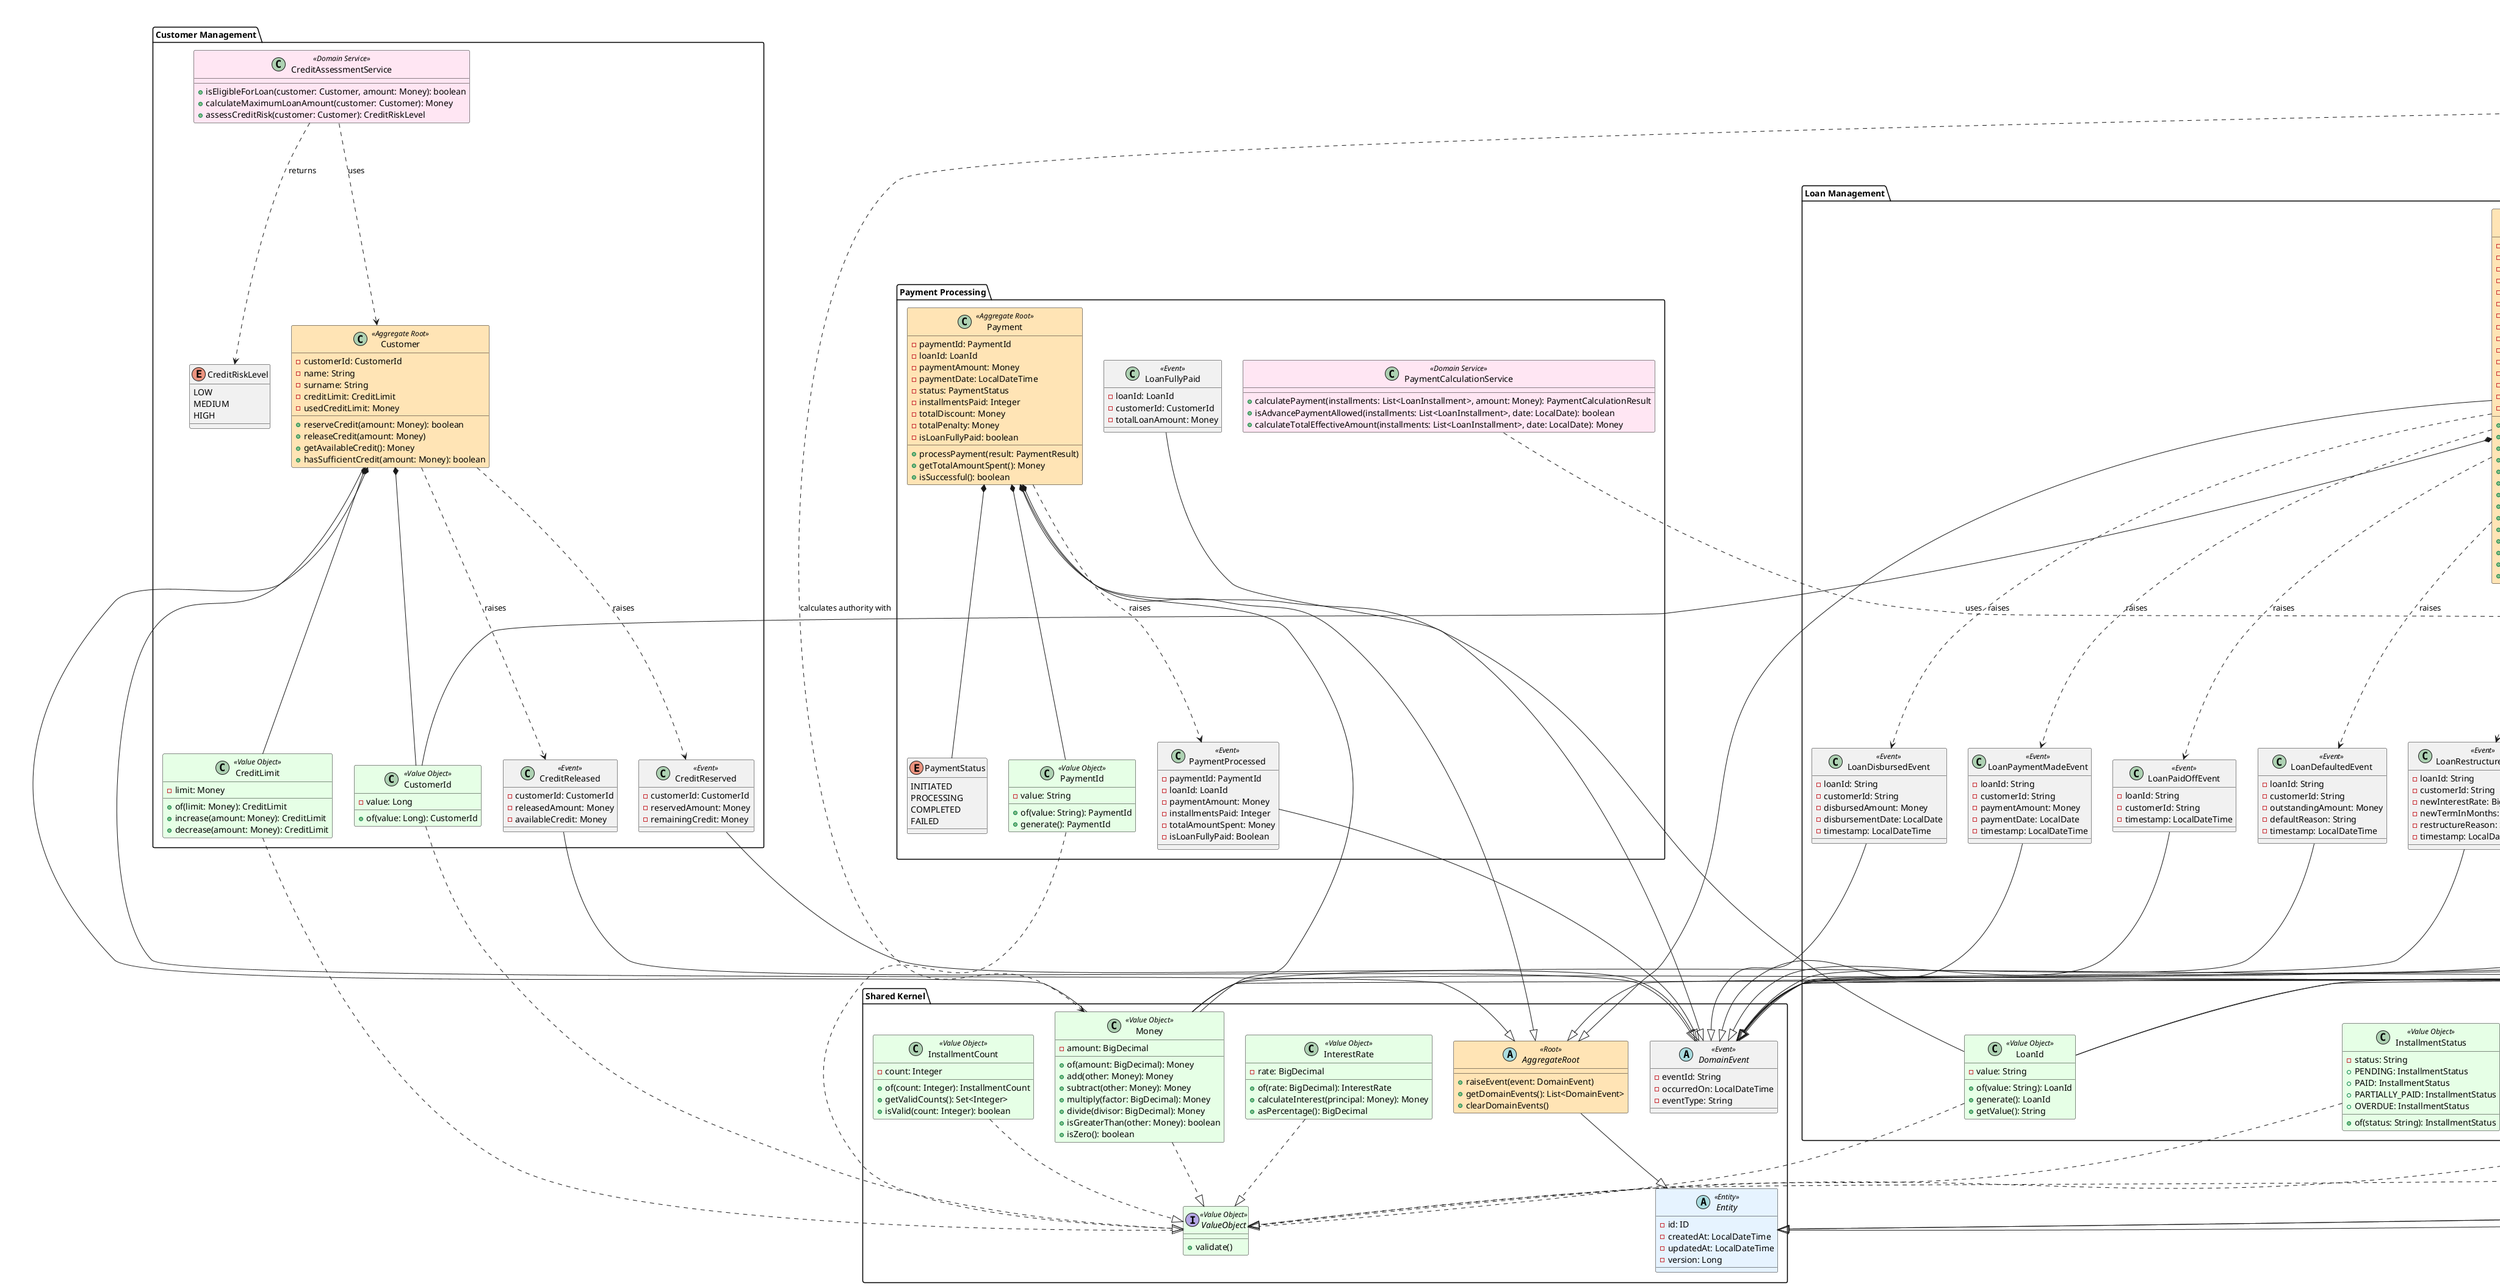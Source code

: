 @startuml Domain Model

!define AGGREGATE_ROOT_COLOR #FFE4B5
!define ENTITY_COLOR #E6F3FF
!define VALUE_OBJECT_COLOR #E6FFE6
!define DOMAIN_SERVICE_COLOR #FFE6F3

package "Shared Kernel" {
    abstract class AggregateRoot<<Root>> AGGREGATE_ROOT_COLOR {
        +raiseEvent(event: DomainEvent)
        +getDomainEvents(): List<DomainEvent>
        +clearDomainEvents()
    }
    
    abstract class Entity<<Entity>> ENTITY_COLOR {
        -id: ID
        -createdAt: LocalDateTime
        -updatedAt: LocalDateTime
        -version: Long
    }
    
    interface ValueObject<<Value Object>> VALUE_OBJECT_COLOR {
        +validate()
    }
    
    abstract class DomainEvent<<Event>> {
        -eventId: String
        -occurredOn: LocalDateTime
        -eventType: String
    }
    
    class Money<<Value Object>> VALUE_OBJECT_COLOR {
        -amount: BigDecimal
        +of(amount: BigDecimal): Money
        +add(other: Money): Money
        +subtract(other: Money): Money
        +multiply(factor: BigDecimal): Money
        +divide(divisor: BigDecimal): Money
        +isGreaterThan(other: Money): boolean
        +isZero(): boolean
    }
    
    class InterestRate<<Value Object>> VALUE_OBJECT_COLOR {
        -rate: BigDecimal
        +of(rate: BigDecimal): InterestRate
        +calculateInterest(principal: Money): Money
        +asPercentage(): BigDecimal
    }
    
    class InstallmentCount<<Value Object>> VALUE_OBJECT_COLOR {
        -count: Integer
        +of(count: Integer): InstallmentCount
        +getValidCounts(): Set<Integer>
        +isValid(count: Integer): boolean
    }
}

package "Customer Management" {
    class Customer<<Aggregate Root>> AGGREGATE_ROOT_COLOR {
        -customerId: CustomerId
        -name: String
        -surname: String
        -creditLimit: CreditLimit
        -usedCreditLimit: Money
        +reserveCredit(amount: Money): boolean
        +releaseCredit(amount: Money)
        +getAvailableCredit(): Money
        +hasSufficientCredit(amount: Money): boolean
    }
    
    class CustomerId<<Value Object>> VALUE_OBJECT_COLOR {
        -value: Long
        +of(value: Long): CustomerId
    }
    
    class CreditLimit<<Value Object>> VALUE_OBJECT_COLOR {
        -limit: Money
        +of(limit: Money): CreditLimit
        +increase(amount: Money): CreditLimit
        +decrease(amount: Money): CreditLimit
    }
    
    class CreditAssessmentService<<Domain Service>> DOMAIN_SERVICE_COLOR {
        +isEligibleForLoan(customer: Customer, amount: Money): boolean
        +calculateMaximumLoanAmount(customer: Customer): Money
        +assessCreditRisk(customer: Customer): CreditRiskLevel
    }
    
    class CreditReserved<<Event>> {
        -customerId: CustomerId
        -reservedAmount: Money
        -remainingCredit: Money
    }
    
    class CreditReleased<<Event>> {
        -customerId: CustomerId
        -releasedAmount: Money
        -availableCredit: Money
    }
    
    enum CreditRiskLevel {
        LOW
        MEDIUM
        HIGH
    }
}

package "Loan Management" {
    class Loan<<Aggregate Root>> AGGREGATE_ROOT_COLOR {
        -id: LoanId
        -customerId: CustomerId
        -principalAmount: Money
        -outstandingBalance: Money
        -interestRate: BigDecimal
        -termInMonths: Integer
        -loanType: LoanType
        -status: LoanStatus
        -purpose: String
        -applicationDate: LocalDate
        -approvalDate: LocalDate
        -disbursementDate: LocalDate
        -approvedBy: String
        -rejectionReason: String
        -installments: List<LoanInstallment>
        +create(id, customerId, amount, rate, term, type, purpose): Loan
        +approve(approvedBy: String)
        +reject(reason: String, rejectedBy: String)
        +disburse(disbursementDate: LocalDate)
        +makePayment(amount: Money, paymentDate: LocalDate)
        +markAsDefaulted(reason: String)
        +restructure(newRate: BigDecimal, newTerm: Integer, reason: String)
        +generateAmortizationSchedule()
        +calculateMonthlyPayment(): Money
        +getTotalInterest(): Money
        +getNextPaymentDue(): LocalDate
        +isOverdue(): boolean
        +getDaysOverdue(): Integer
        +isFullyPaid(): boolean
    }
    
    class LoanInstallment<<Entity>> ENTITY_COLOR {
        -loanId: LoanId
        -installmentNumber: Integer
        -dueDate: LocalDate
        -principalAmount: Money
        -interestAmount: Money
        -totalAmount: Money
        -paidAmount: Money
        -paymentDate: LocalDate
        -status: InstallmentStatus
        +create(loanId, number, dueDate, principal, interest, total): LoanInstallment
        +processPayment(amount: Money, paymentDate: LocalDate)
        +calculateEarlyPaymentDiscount(paymentDate: LocalDate): Money
        +calculateLatePaymentPenalty(paymentDate: LocalDate): Money
        +isOverdue(): boolean
        +isPartiallyPaid(): boolean
        +isPaid(): boolean
        +getRemainingAmount(): Money
    }
    
    class LoanId<<Value Object>> VALUE_OBJECT_COLOR {
        -value: String
        +of(value: String): LoanId
        +generate(): LoanId
        +getValue(): String
    }
    
    class LoanType<<Value Object>> VALUE_OBJECT_COLOR {
        -type: String
        +PERSONAL: LoanType
        +MORTGAGE: LoanType
        +AUTO: LoanType
        +BUSINESS: LoanType
        +EDUCATIONAL: LoanType
        +of(type: String): LoanType
    }
    
    class LoanStatus<<Value Object>> VALUE_OBJECT_COLOR {
        -status: String
        +PENDING: LoanStatus
        +APPROVED: LoanStatus
        +REJECTED: LoanStatus
        +ACTIVE: LoanStatus
        +PAID_OFF: LoanStatus
        +DEFAULTED: LoanStatus
        +CANCELLED: LoanStatus
        +of(status: String): LoanStatus
    }
    
    class InstallmentStatus<<Value Object>> VALUE_OBJECT_COLOR {
        -status: String
        +PENDING: InstallmentStatus
        +PAID: InstallmentStatus
        +PARTIALLY_PAID: InstallmentStatus
        +OVERDUE: InstallmentStatus
        +of(status: String): InstallmentStatus
    }
    
    class LoanApplicationSubmittedEvent<<Event>> {
        -loanId: String
        -customerId: String
        -requestedAmount: Money
        -loanType: LoanType
        -purpose: String
        -timestamp: LocalDateTime
    }
    
    class LoanApprovedEvent<<Event>> {
        -loanId: String
        -customerId: String
        -approvedAmount: Money
        -approvedBy: String
        -timestamp: LocalDateTime
    }
    
    class LoanRejectedEvent<<Event>> {
        -loanId: String
        -customerId: String
        -rejectionReason: String
        -rejectedBy: String
        -timestamp: LocalDateTime
    }
    
    class LoanDisbursedEvent<<Event>> {
        -loanId: String
        -customerId: String
        -disbursedAmount: Money
        -disbursementDate: LocalDate
        -timestamp: LocalDateTime
    }
    
    class LoanPaymentMadeEvent<<Event>> {
        -loanId: String
        -customerId: String
        -paymentAmount: Money
        -paymentDate: LocalDate
        -timestamp: LocalDateTime
    }
    
    class LoanPaidOffEvent<<Event>> {
        -loanId: String
        -customerId: String
        -timestamp: LocalDateTime
    }
    
    class LoanDefaultedEvent<<Event>> {
        -loanId: String
        -customerId: String
        -outstandingAmount: Money
        -defaultReason: String
        -timestamp: LocalDateTime
    }
    
    class LoanRestructuredEvent<<Event>> {
        -loanId: String
        -customerId: String
        -newInterestRate: BigDecimal
        -newTermInMonths: Integer
        -restructureReason: String
        -timestamp: LocalDateTime
    }
}

package "Payment Processing" {
    class Payment<<Aggregate Root>> AGGREGATE_ROOT_COLOR {
        -paymentId: PaymentId
        -loanId: LoanId
        -paymentAmount: Money
        -paymentDate: LocalDateTime
        -status: PaymentStatus
        -installmentsPaid: Integer
        -totalDiscount: Money
        -totalPenalty: Money
        -isLoanFullyPaid: boolean
        +processPayment(result: PaymentResult)
        +getTotalAmountSpent(): Money
        +isSuccessful(): boolean
    }
    
    class PaymentId<<Value Object>> VALUE_OBJECT_COLOR {
        -value: String
        +of(value: String): PaymentId
        +generate(): PaymentId
    }
    
    enum PaymentStatus {
        INITIATED
        PROCESSING
        COMPLETED
        FAILED
    }
    
    class PaymentCalculationService<<Domain Service>> DOMAIN_SERVICE_COLOR {
        +calculatePayment(installments: List<LoanInstallment>, amount: Money): PaymentCalculationResult
        +isAdvancePaymentAllowed(installments: List<LoanInstallment>, date: LocalDate): boolean
        +calculateTotalEffectiveAmount(installments: List<LoanInstallment>, date: LocalDate): Money
    }
    
    class PaymentProcessed<<Event>> {
        -paymentId: PaymentId
        -loanId: LoanId
        -paymentAmount: Money
        -installmentsPaid: Integer
        -totalAmountSpent: Money
        -isLoanFullyPaid: Boolean
    }
    
    class LoanFullyPaid<<Event>> {
        -loanId: LoanId
        -customerId: CustomerId
        -totalLoanAmount: Money
    }
}

package "Party Data Management" {
    class Party<<Aggregate Root>> AGGREGATE_ROOT_COLOR {
        -id: Long
        -externalId: String
        -identifier: String
        -displayName: String
        -email: String
        -partyType: PartyType
        -status: PartyStatus
        -complianceLevel: ComplianceLevel
        -department: String
        -title: String
        -employeeNumber: String
        -phoneNumber: String
        -partyRoles: Set<PartyRole>
        -partyGroups: Set<PartyGroup>
        +addRole(role: PartyRole)
        +removeRole(role: PartyRole)
        +addToGroup(group: PartyGroup)
        +removeFromGroup(group: PartyGroup)
        +hasRole(roleName: String): boolean
        +isInGroup(groupName: String): boolean
        +isActive(): boolean
        +recordLogin()
        +recordPasswordChange()
        +recordAccessReview()
        +requireAccessReview(reason: String)
    }
    
    class PartyRole<<Entity>> ENTITY_COLOR {
        -id: Long
        -party: Party
        -roleName: String
        -roleDescription: String
        -roleSource: RoleSource
        -active: Boolean
        -effectiveFrom: LocalDateTime
        -effectiveTo: LocalDateTime
        -authorityLevel: Integer
        -businessUnit: String
        -geographicScope: String
        -monetaryLimit: Long
        -assignedBy: String
        -assignmentReason: String
        -approvalReference: String
        +isCurrentlyActive(): boolean
        +isExpired(): boolean
        +isNotYetEffective(): boolean
        +activate()
        +deactivate(reason: String)
        +extendValidity(newEffectiveTo: LocalDateTime, reason: String)
        +markForReview(reason: String)
        +completeReview(reviewedBy: String, nextReviewDue: LocalDateTime)
        +requiresReview(): boolean
        +hasAuthorityFor(amount: Long): boolean
    }
    
    class PartyGroup<<Entity>> ENTITY_COLOR {
        -id: Long
        -party: Party
        -groupName: String
        -groupDescription: String
        -groupType: GroupType
        -groupSource: RoleSource
        -active: Boolean
        -effectiveFrom: LocalDateTime
        -effectiveTo: LocalDateTime
        -groupRole: GroupRole
        -priority: Integer
        -businessUnit: String
        -geographicScope: String
        +isCurrentlyActive(): boolean
        +isExpired(): boolean
        +activate()
        +deactivate(reason: String)
        +isLeader(): boolean
        +isAdministrator(): boolean
        +promoteToLeader(promotedBy: String, reason: String)
        +promoteToAdministrator(promotedBy: String, reason: String)
        +demoteToMember(demotedBy: String, reason: String)
    }
    
    enum PartyType {
        INDIVIDUAL
        ORGANIZATION
        SERVICE_ACCOUNT
        SYSTEM_USER
        API_CLIENT
    }
    
    enum PartyStatus {
        ACTIVE
        INACTIVE
        SUSPENDED
        LOCKED
        PENDING
        CLOSED
    }
    
    enum ComplianceLevel {
        BASIC
        ENHANCED
        PREMIUM
        INSTITUTIONAL
        REGULATORY
    }
    
    enum RoleSource {
        DATABASE
        LDAP
        KEYCLOAK
        EXTERNAL
        AUTOMATED
        LEGACY_IMPORT
    }
    
    enum GroupType {
        DEPARTMENT
        TEAM
        FUNCTIONAL
        SECURITY
        PROJECT
        GEOGRAPHIC
        COMPLIANCE
        AUDIT
        BUSINESS_LINE
        RISK_MANAGEMENT
    }
    
    enum GroupRole {
        MEMBER
        LEADER
        ADMINISTRATOR
        DEPUTY
        SENIOR_MEMBER
        OBSERVER
        GUEST
    }
    
    class PartyRoleService<<Domain Service>> DOMAIN_SERVICE_COLOR {
        +assignRole(party: Party, roleName: String, authorityLevel: Integer): PartyRole
        +revokeRole(party: Party, roleName: String)
        +validateRoleAssignment(party: Party, roleName: String): boolean
        +getEffectiveRoles(party: Party): List<PartyRole>
        +checkAuthorization(party: Party, resource: String, operation: String): boolean
        +getMonetaryAuthority(party: Party): Money
        +requiresAccessReview(party: Party): boolean
    }
    
    class PartyRoleAssigned<<Event>> {
        -partyId: Long
        -roleName: String
        -authorityLevel: Integer
        -monetaryLimit: Long
        -assignedBy: String
        -effectiveFrom: LocalDateTime
    }
    
    class PartyRoleRevoked<<Event>> {
        -partyId: Long
        -roleName: String
        -revokedBy: String
        -revocationReason: String
        -revokedAt: LocalDateTime
    }
    
    class PartyAccessReviewRequired<<Event>> {
        -partyId: Long
        -reviewReason: String
        -requiredBy: LocalDateTime
        -reviewType: String
    }
}

' Relationships
AggregateRoot --|> Entity
Customer --|> AggregateRoot
Loan --|> AggregateRoot
Payment --|> AggregateRoot
Party --|> AggregateRoot
LoanInstallment --|> Entity
PartyRole --|> Entity
PartyGroup --|> Entity

Customer *-- CustomerId
Customer *-- CreditLimit
Customer *-- Money

Loan *-- LoanId
Loan *-- CustomerId
Loan *-- Money
Loan *-- LoanType
Loan *-- LoanStatus
Loan *-- LoanInstallment

LoanInstallment *-- LoanId
LoanInstallment *-- Money
LoanInstallment *-- InstallmentStatus

Payment *-- PaymentId
Payment *-- LoanId
Payment *-- Money
Payment *-- PaymentStatus

Party *-- PartyType
Party *-- PartyStatus
Party *-- ComplianceLevel
Party *-- PartyRole
Party *-- PartyGroup

PartyRole *-- RoleSource
PartyRole *-- Money

PartyGroup *-- GroupType
PartyGroup *-- GroupRole
PartyGroup *-- RoleSource

Money ..|> ValueObject
InterestRate ..|> ValueObject
InstallmentCount ..|> ValueObject
CustomerId ..|> ValueObject
CreditLimit ..|> ValueObject
LoanId ..|> ValueObject
LoanType ..|> ValueObject
LoanStatus ..|> ValueObject
InstallmentStatus ..|> ValueObject
PaymentId ..|> ValueObject

CreditReserved --|> DomainEvent
CreditReleased --|> DomainEvent
LoanApplicationSubmittedEvent --|> DomainEvent
LoanApprovedEvent --|> DomainEvent
LoanRejectedEvent --|> DomainEvent
LoanDisbursedEvent --|> DomainEvent
LoanPaymentMadeEvent --|> DomainEvent
LoanPaidOffEvent --|> DomainEvent
LoanDefaultedEvent --|> DomainEvent
LoanRestructuredEvent --|> DomainEvent
PaymentProcessed --|> DomainEvent
LoanFullyPaid --|> DomainEvent
PartyRoleAssigned --|> DomainEvent
PartyRoleRevoked --|> DomainEvent
PartyAccessReviewRequired --|> DomainEvent

Customer ..> CreditReserved : raises
Customer ..> CreditReleased : raises
Loan ..> LoanApplicationSubmittedEvent : raises
Loan ..> LoanApprovedEvent : raises
Loan ..> LoanRejectedEvent : raises
Loan ..> LoanDisbursedEvent : raises
Loan ..> LoanPaymentMadeEvent : raises
Loan ..> LoanPaidOffEvent : raises
Loan ..> LoanDefaultedEvent : raises
Loan ..> LoanRestructuredEvent : raises
Payment ..> PaymentProcessed : raises
Party ..> PartyRoleAssigned : raises
Party ..> PartyRoleRevoked : raises
Party ..> PartyAccessReviewRequired : raises

CreditAssessmentService ..> Customer : uses
CreditAssessmentService ..> CreditRiskLevel : returns
PaymentCalculationService ..> LoanInstallment : uses
PartyRoleService ..> Party : uses
PartyRoleService ..> PartyRole : manages
PartyRoleService ..> Money : calculates authority with

@enduml
